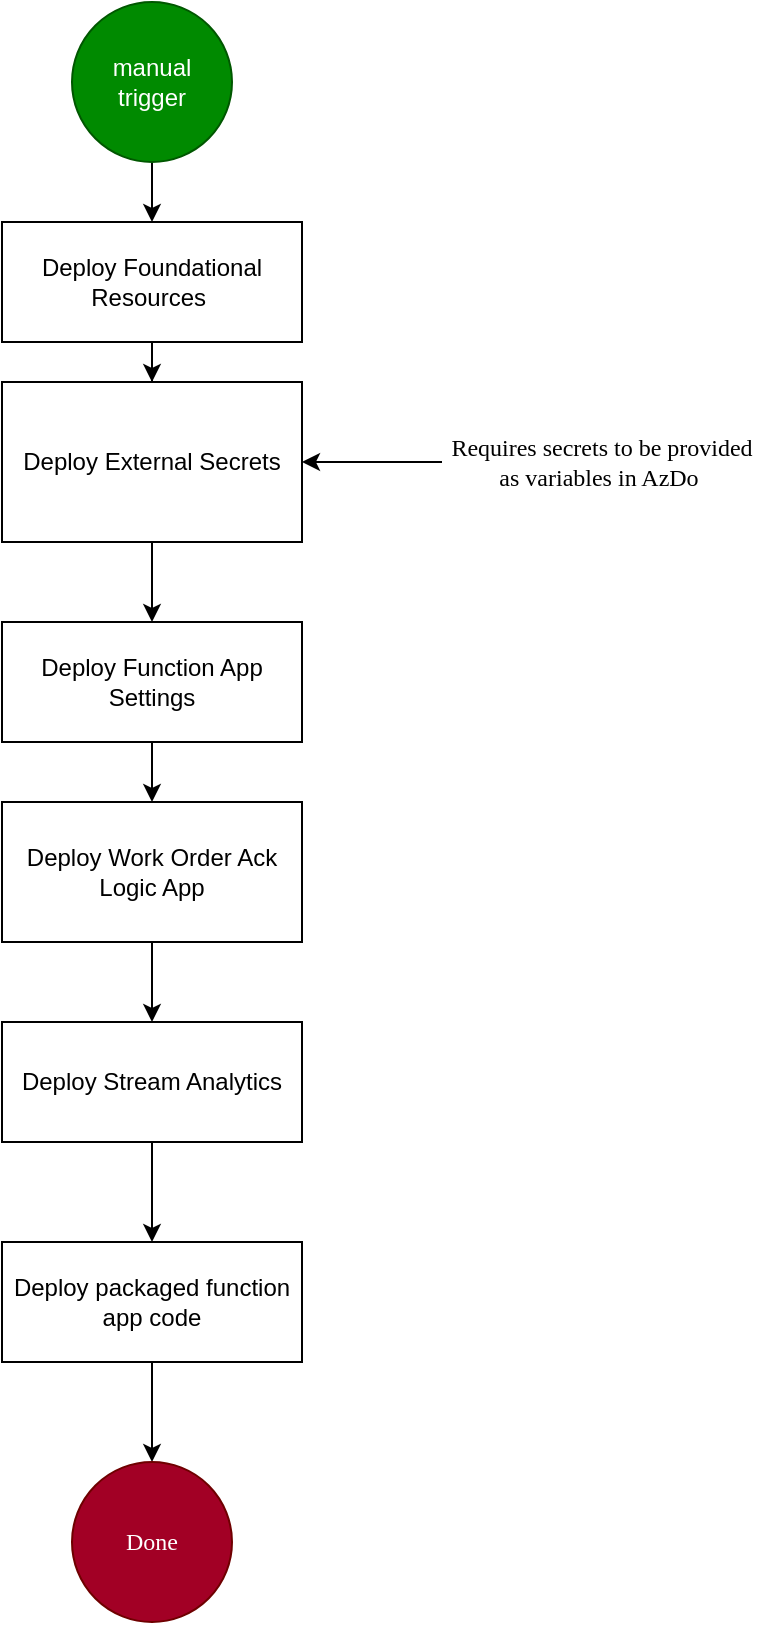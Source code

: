 <mxfile version="13.6.6">
    <diagram id="6hGFLwfOUW9BJ-s0fimq" name="Page-1">
        <mxGraphModel dx="973" dy="536" grid="1" gridSize="10" guides="1" tooltips="1" connect="1" arrows="1" fold="1" page="1" pageScale="1" pageWidth="827" pageHeight="1169" math="0" shadow="0">
            <root>
                <mxCell id="0"/>
                <mxCell id="1" parent="0"/>
                <mxCell id="13" value="" style="edgeStyle=orthogonalEdgeStyle;rounded=0;orthogonalLoop=1;jettySize=auto;html=1;fontFamily=Verdana;" parent="1" source="3" target="5" edge="1">
                    <mxGeometry relative="1" as="geometry"/>
                </mxCell>
                <mxCell id="3" value="Deploy Foundational Resources&amp;nbsp;" style="rounded=0;whiteSpace=wrap;html=1;" parent="1" vertex="1">
                    <mxGeometry x="230" y="130" width="150" height="60" as="geometry"/>
                </mxCell>
                <mxCell id="12" value="" style="edgeStyle=orthogonalEdgeStyle;rounded=0;orthogonalLoop=1;jettySize=auto;html=1;fontFamily=Verdana;" parent="1" source="4" target="3" edge="1">
                    <mxGeometry relative="1" as="geometry"/>
                </mxCell>
                <mxCell id="4" value="manual &lt;br&gt;trigger" style="ellipse;whiteSpace=wrap;html=1;aspect=fixed;fillColor=#008a00;strokeColor=#005700;fontColor=#ffffff;" parent="1" vertex="1">
                    <mxGeometry x="265" y="20" width="80" height="80" as="geometry"/>
                </mxCell>
                <mxCell id="14" value="" style="edgeStyle=orthogonalEdgeStyle;rounded=0;orthogonalLoop=1;jettySize=auto;html=1;fontFamily=Verdana;" parent="1" source="5" target="6" edge="1">
                    <mxGeometry relative="1" as="geometry"/>
                </mxCell>
                <mxCell id="5" value="Deploy External Secrets" style="rounded=0;whiteSpace=wrap;html=1;" parent="1" vertex="1">
                    <mxGeometry x="230" y="210" width="150" height="80" as="geometry"/>
                </mxCell>
                <mxCell id="15" value="" style="edgeStyle=orthogonalEdgeStyle;rounded=0;orthogonalLoop=1;jettySize=auto;html=1;fontFamily=Verdana;" parent="1" source="6" target="7" edge="1">
                    <mxGeometry relative="1" as="geometry"/>
                </mxCell>
                <mxCell id="6" value="Deploy Function App Settings" style="rounded=0;whiteSpace=wrap;html=1;" parent="1" vertex="1">
                    <mxGeometry x="230" y="330" width="150" height="60" as="geometry"/>
                </mxCell>
                <mxCell id="16" value="" style="edgeStyle=orthogonalEdgeStyle;rounded=0;orthogonalLoop=1;jettySize=auto;html=1;fontFamily=Verdana;" parent="1" source="7" target="8" edge="1">
                    <mxGeometry relative="1" as="geometry"/>
                </mxCell>
                <mxCell id="7" value="Deploy Work Order Ack Logic App" style="rounded=0;whiteSpace=wrap;html=1;" parent="1" vertex="1">
                    <mxGeometry x="230" y="420" width="150" height="70" as="geometry"/>
                </mxCell>
                <mxCell id="18" value="" style="edgeStyle=orthogonalEdgeStyle;rounded=0;orthogonalLoop=1;jettySize=auto;html=1;fontFamily=Verdana;" parent="1" source="8" target="17" edge="1">
                    <mxGeometry relative="1" as="geometry"/>
                </mxCell>
                <mxCell id="8" value="Deploy Stream Analytics" style="rounded=0;whiteSpace=wrap;html=1;" parent="1" vertex="1">
                    <mxGeometry x="230" y="530" width="150" height="60" as="geometry"/>
                </mxCell>
                <mxCell id="11" value="" style="edgeStyle=orthogonalEdgeStyle;rounded=0;orthogonalLoop=1;jettySize=auto;html=1;fontFamily=Verdana;" parent="1" source="10" target="5" edge="1">
                    <mxGeometry relative="1" as="geometry"/>
                </mxCell>
                <mxCell id="10" value="Requires secrets to be provided as variables in AzDo&amp;nbsp;" style="text;html=1;strokeColor=none;fillColor=none;align=center;verticalAlign=middle;whiteSpace=wrap;rounded=0;fontFamily=Verdana;" parent="1" vertex="1">
                    <mxGeometry x="450" y="225" width="160" height="50" as="geometry"/>
                </mxCell>
                <mxCell id="20" value="" style="edgeStyle=orthogonalEdgeStyle;rounded=0;orthogonalLoop=1;jettySize=auto;html=1;fontFamily=Verdana;entryX=0.5;entryY=0;entryDx=0;entryDy=0;" parent="1" source="17" edge="1" target="21">
                    <mxGeometry relative="1" as="geometry">
                        <mxPoint x="305" y="780" as="targetPoint"/>
                    </mxGeometry>
                </mxCell>
                <mxCell id="17" value="Deploy packaged function app code" style="whiteSpace=wrap;html=1;rounded=0;" parent="1" vertex="1">
                    <mxGeometry x="230" y="640" width="150" height="60" as="geometry"/>
                </mxCell>
                <mxCell id="21" value="Done" style="ellipse;whiteSpace=wrap;html=1;aspect=fixed;fontFamily=Verdana;fillColor=#a20025;strokeColor=#6F0000;fontColor=#ffffff;" parent="1" vertex="1">
                    <mxGeometry x="265" y="750" width="80" height="80" as="geometry"/>
                </mxCell>
            </root>
        </mxGraphModel>
    </diagram>
</mxfile>
